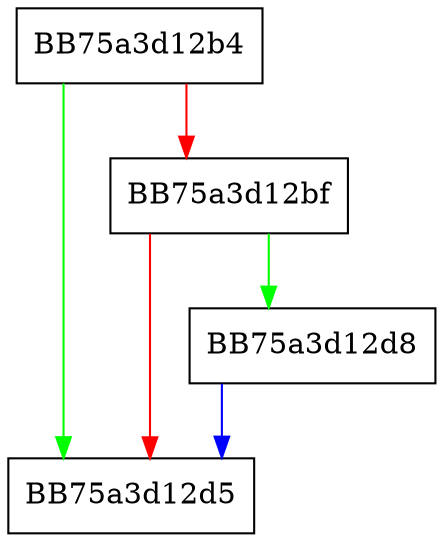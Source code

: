 digraph ForceNoMail {
  node [shape="box"];
  graph [splines=ortho];
  BB75a3d12b4 -> BB75a3d12d5 [color="green"];
  BB75a3d12b4 -> BB75a3d12bf [color="red"];
  BB75a3d12bf -> BB75a3d12d8 [color="green"];
  BB75a3d12bf -> BB75a3d12d5 [color="red"];
  BB75a3d12d8 -> BB75a3d12d5 [color="blue"];
}